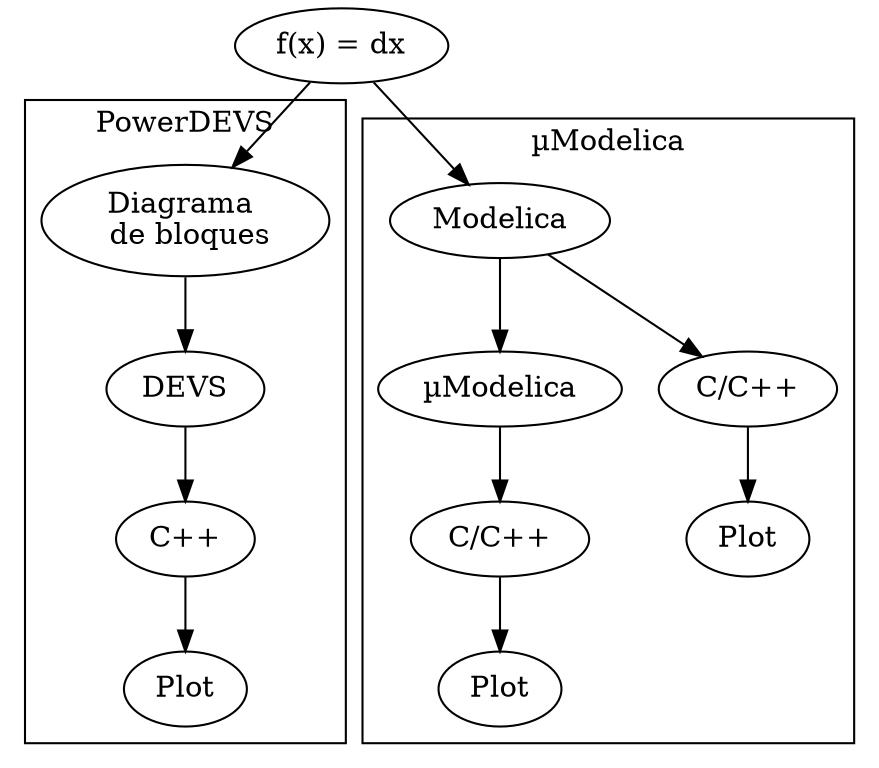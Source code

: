 digraph G {

	subgraph cluster_0 {
		a0 -> a1 -> a2 -> a3;
		label = "PowerDEVS";
	}

	subgraph cluster_1 {
		b0 -> b1 -> b2 -> b3;
		b0 -> b0_1 -> b0_2
		label = "µModelica";
	}
	start -> a0;
	start -> b0;
	a0 [label="Diagrama \n de bloques"]
	a1 [label="DEVS"]
	a2 [label="C++"]
	a3 [label="Plot"]
	b0 [label="Modelica"] 
	b0_1 [label="C/C++"]
	b0_2 [label="Plot"]
        b1 [label="µModelica"]
	b2 [label="C/C++"]
	b3 [label="Plot"]
	start [label="f(x) = dx"];
}
